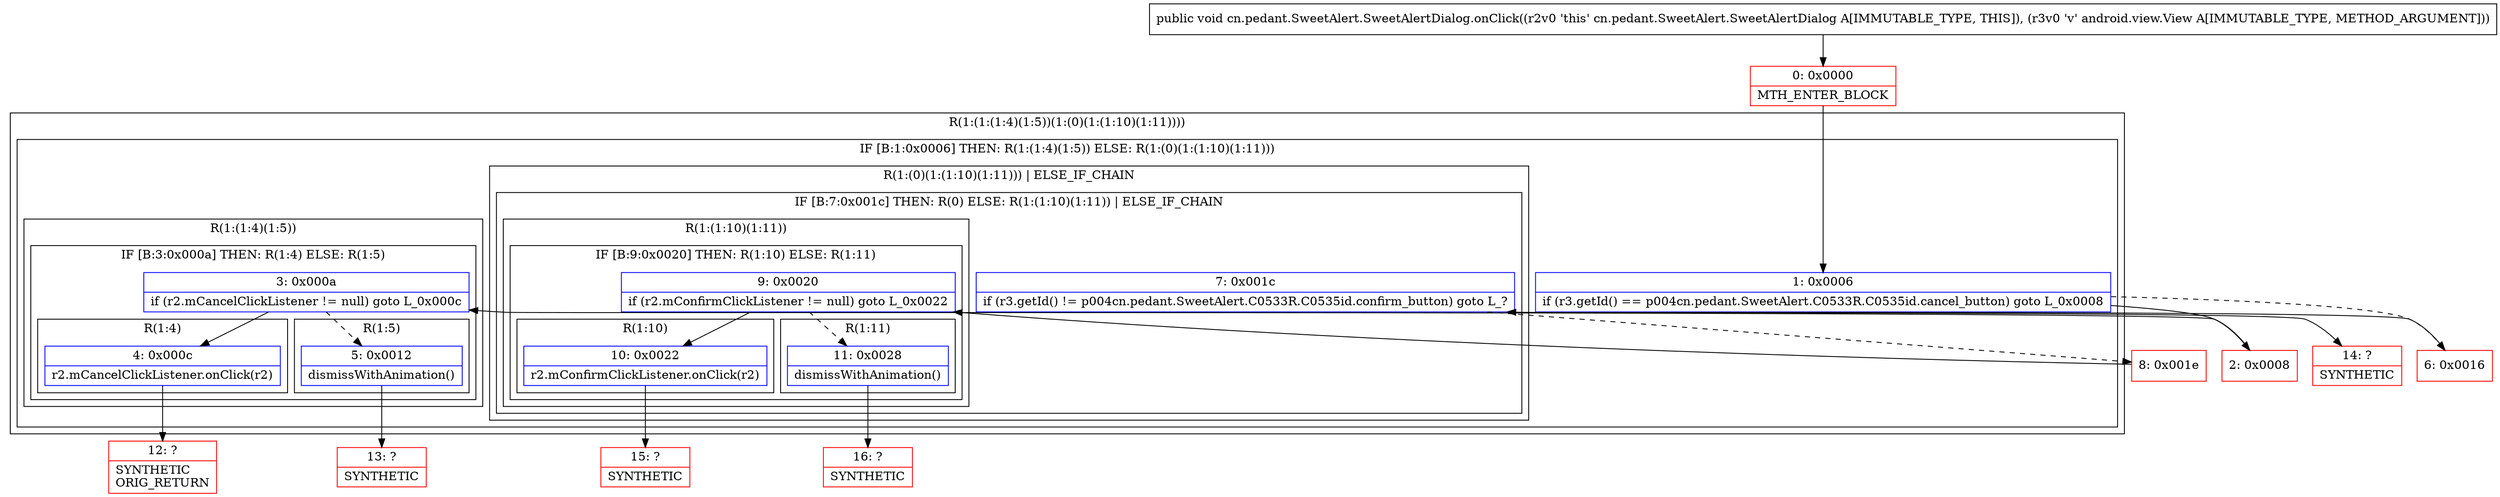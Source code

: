 digraph "CFG forcn.pedant.SweetAlert.SweetAlertDialog.onClick(Landroid\/view\/View;)V" {
subgraph cluster_Region_1205650325 {
label = "R(1:(1:(1:4)(1:5))(1:(0)(1:(1:10)(1:11))))";
node [shape=record,color=blue];
subgraph cluster_IfRegion_1707119584 {
label = "IF [B:1:0x0006] THEN: R(1:(1:4)(1:5)) ELSE: R(1:(0)(1:(1:10)(1:11)))";
node [shape=record,color=blue];
Node_1 [shape=record,label="{1\:\ 0x0006|if (r3.getId() == p004cn.pedant.SweetAlert.C0533R.C0535id.cancel_button) goto L_0x0008\l}"];
subgraph cluster_Region_1314226194 {
label = "R(1:(1:4)(1:5))";
node [shape=record,color=blue];
subgraph cluster_IfRegion_780329259 {
label = "IF [B:3:0x000a] THEN: R(1:4) ELSE: R(1:5)";
node [shape=record,color=blue];
Node_3 [shape=record,label="{3\:\ 0x000a|if (r2.mCancelClickListener != null) goto L_0x000c\l}"];
subgraph cluster_Region_258166533 {
label = "R(1:4)";
node [shape=record,color=blue];
Node_4 [shape=record,label="{4\:\ 0x000c|r2.mCancelClickListener.onClick(r2)\l}"];
}
subgraph cluster_Region_1860010650 {
label = "R(1:5)";
node [shape=record,color=blue];
Node_5 [shape=record,label="{5\:\ 0x0012|dismissWithAnimation()\l}"];
}
}
}
subgraph cluster_Region_208329283 {
label = "R(1:(0)(1:(1:10)(1:11))) | ELSE_IF_CHAIN\l";
node [shape=record,color=blue];
subgraph cluster_IfRegion_903407964 {
label = "IF [B:7:0x001c] THEN: R(0) ELSE: R(1:(1:10)(1:11)) | ELSE_IF_CHAIN\l";
node [shape=record,color=blue];
Node_7 [shape=record,label="{7\:\ 0x001c|if (r3.getId() != p004cn.pedant.SweetAlert.C0533R.C0535id.confirm_button) goto L_?\l}"];
subgraph cluster_Region_550933381 {
label = "R(0)";
node [shape=record,color=blue];
}
subgraph cluster_Region_572329047 {
label = "R(1:(1:10)(1:11))";
node [shape=record,color=blue];
subgraph cluster_IfRegion_2030006933 {
label = "IF [B:9:0x0020] THEN: R(1:10) ELSE: R(1:11)";
node [shape=record,color=blue];
Node_9 [shape=record,label="{9\:\ 0x0020|if (r2.mConfirmClickListener != null) goto L_0x0022\l}"];
subgraph cluster_Region_178251487 {
label = "R(1:10)";
node [shape=record,color=blue];
Node_10 [shape=record,label="{10\:\ 0x0022|r2.mConfirmClickListener.onClick(r2)\l}"];
}
subgraph cluster_Region_507578034 {
label = "R(1:11)";
node [shape=record,color=blue];
Node_11 [shape=record,label="{11\:\ 0x0028|dismissWithAnimation()\l}"];
}
}
}
}
}
}
}
Node_0 [shape=record,color=red,label="{0\:\ 0x0000|MTH_ENTER_BLOCK\l}"];
Node_2 [shape=record,color=red,label="{2\:\ 0x0008}"];
Node_6 [shape=record,color=red,label="{6\:\ 0x0016}"];
Node_8 [shape=record,color=red,label="{8\:\ 0x001e}"];
Node_12 [shape=record,color=red,label="{12\:\ ?|SYNTHETIC\lORIG_RETURN\l}"];
Node_13 [shape=record,color=red,label="{13\:\ ?|SYNTHETIC\l}"];
Node_14 [shape=record,color=red,label="{14\:\ ?|SYNTHETIC\l}"];
Node_15 [shape=record,color=red,label="{15\:\ ?|SYNTHETIC\l}"];
Node_16 [shape=record,color=red,label="{16\:\ ?|SYNTHETIC\l}"];
MethodNode[shape=record,label="{public void cn.pedant.SweetAlert.SweetAlertDialog.onClick((r2v0 'this' cn.pedant.SweetAlert.SweetAlertDialog A[IMMUTABLE_TYPE, THIS]), (r3v0 'v' android.view.View A[IMMUTABLE_TYPE, METHOD_ARGUMENT])) }"];
MethodNode -> Node_0;
Node_1 -> Node_2;
Node_1 -> Node_6[style=dashed];
Node_3 -> Node_4;
Node_3 -> Node_5[style=dashed];
Node_4 -> Node_12;
Node_5 -> Node_13;
Node_7 -> Node_8[style=dashed];
Node_7 -> Node_14;
Node_9 -> Node_10;
Node_9 -> Node_11[style=dashed];
Node_10 -> Node_15;
Node_11 -> Node_16;
Node_0 -> Node_1;
Node_2 -> Node_3;
Node_6 -> Node_7;
Node_8 -> Node_9;
}


